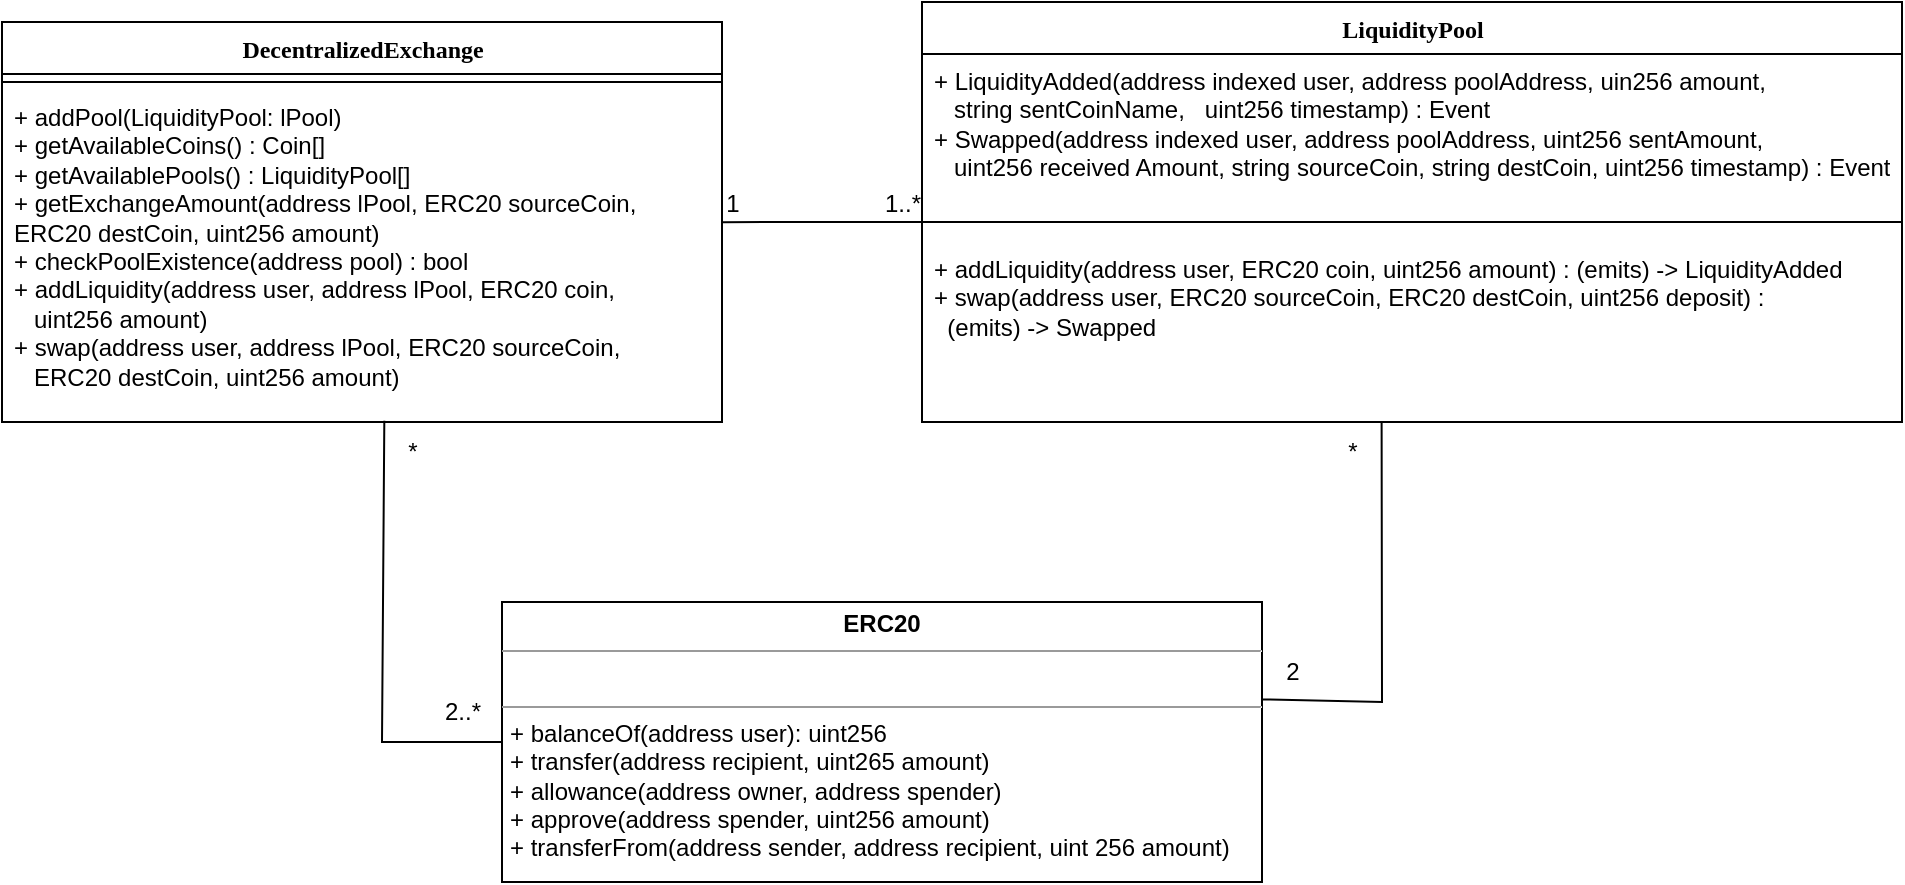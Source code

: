 <mxfile version="26.0.5">
  <diagram name="Page-1" id="6133507b-19e7-1e82-6fc7-422aa6c4b21f">
    <mxGraphModel dx="2144" dy="1053" grid="1" gridSize="10" guides="1" tooltips="1" connect="1" arrows="1" fold="1" page="1" pageScale="1" pageWidth="1100" pageHeight="850" background="none" math="0" shadow="0">
      <root>
        <mxCell id="0" />
        <mxCell id="1" parent="0" />
        <mxCell id="78961159f06e98e8-17" value="DecentralizedExchange" style="swimlane;html=1;fontStyle=1;align=center;verticalAlign=top;childLayout=stackLayout;horizontal=1;startSize=26;horizontalStack=0;resizeParent=1;resizeLast=0;collapsible=1;marginBottom=0;swimlaneFillColor=#ffffff;rounded=0;shadow=0;comic=0;labelBackgroundColor=none;strokeWidth=1;fillColor=none;fontFamily=Verdana;fontSize=12" parent="1" vertex="1">
          <mxGeometry x="30" y="100" width="360" height="200" as="geometry" />
        </mxCell>
        <mxCell id="78961159f06e98e8-19" value="" style="line;html=1;strokeWidth=1;fillColor=none;align=left;verticalAlign=middle;spacingTop=-1;spacingLeft=3;spacingRight=3;rotatable=0;labelPosition=right;points=[];portConstraint=eastwest;" parent="78961159f06e98e8-17" vertex="1">
          <mxGeometry y="26" width="360" height="8" as="geometry" />
        </mxCell>
        <mxCell id="78961159f06e98e8-27" value="&lt;div&gt;+ addPool(LiquidityPool: lPool)&lt;/div&gt;&lt;div&gt;+ getAvailableCoins() : Coin[]&lt;/div&gt;&lt;div&gt;+ getAvailablePools() : LiquidityPool[]&lt;/div&gt;&lt;div&gt;+ getExchangeAmount(address lPool, ERC20 sourceCoin,&amp;nbsp; &lt;span style=&quot;white-space: pre;&quot;&gt;&#x9;&lt;/span&gt;&amp;nbsp; &amp;nbsp;&amp;nbsp; ERC20 destCoin, uint256 amount)&lt;/div&gt;&lt;div&gt;+ checkPoolExistence(address pool) : bool&lt;/div&gt;&lt;div&gt;+ addLiquidity(address user, address lPool, ERC20 coin,&lt;/div&gt;&lt;div&gt;&amp;nbsp;&amp;nbsp; uint256 amount)&lt;/div&gt;&lt;div&gt;+ swap(address user, address lPool, ERC20 sourceCoin,&lt;/div&gt;&lt;div&gt;&amp;nbsp;&amp;nbsp; ERC20 destCoin, uint256 amount)&lt;br&gt;&lt;/div&gt;&lt;div&gt;&lt;br&gt;&lt;/div&gt;&lt;div&gt;&lt;br&gt;&lt;/div&gt;" style="text;html=1;strokeColor=none;fillColor=none;align=left;verticalAlign=top;spacingLeft=4;spacingRight=4;whiteSpace=wrap;overflow=hidden;rotatable=0;points=[[0,0.5],[1,0.5]];portConstraint=eastwest;" parent="78961159f06e98e8-17" vertex="1">
          <mxGeometry y="34" width="360" height="166" as="geometry" />
        </mxCell>
        <mxCell id="78961159f06e98e8-43" value="LiquidityPool" style="swimlane;html=1;fontStyle=1;align=center;verticalAlign=top;childLayout=stackLayout;horizontal=1;startSize=26;horizontalStack=0;resizeParent=1;resizeLast=0;collapsible=1;marginBottom=0;swimlaneFillColor=#ffffff;rounded=0;shadow=0;comic=0;labelBackgroundColor=none;strokeWidth=1;fillColor=none;fontFamily=Verdana;fontSize=12" parent="1" vertex="1">
          <mxGeometry x="490" y="90" width="490" height="210" as="geometry" />
        </mxCell>
        <mxCell id="78961159f06e98e8-44" value="&lt;div&gt;+ LiquidityAdded(address indexed user, address poolAddress, uin256 amount,&lt;/div&gt;&lt;div&gt;&amp;nbsp;&amp;nbsp; string&lt;span style=&quot;white-space: pre;&quot;&gt; &lt;/span&gt;sentCoinName,&amp;nbsp;&amp;nbsp; uint256 timestamp) : Event&lt;br&gt;&lt;/div&gt;&lt;div&gt;&lt;div&gt;+ Swapped(address indexed user, address&lt;span style=&quot;white-space: pre;&quot;&gt; &lt;/span&gt;poolAddress, uint256 sentAmount,&lt;/div&gt;&lt;div&gt;&amp;nbsp;&amp;nbsp; uint256 received Amount, string&lt;span style=&quot;white-space: pre;&quot;&gt; &lt;/span&gt;sourceCoin, string destCoin, uint256 timestamp) : Event&lt;br&gt;&lt;/div&gt;&lt;div&gt;&lt;br&gt;&lt;/div&gt;&lt;div&gt;&lt;br&gt;&lt;/div&gt;&lt;div&gt;&lt;br&gt;&lt;br&gt;&lt;/div&gt;&lt;/div&gt;&lt;div&gt;&lt;br&gt;&lt;/div&gt;&lt;div&gt;&lt;br&gt;&lt;/div&gt;" style="text;html=1;strokeColor=none;fillColor=none;align=left;verticalAlign=top;spacingLeft=4;spacingRight=4;whiteSpace=wrap;overflow=hidden;rotatable=0;points=[[0,0.5],[1,0.5]];portConstraint=eastwest;" parent="78961159f06e98e8-43" vertex="1">
          <mxGeometry y="26" width="490" height="74" as="geometry" />
        </mxCell>
        <mxCell id="78961159f06e98e8-51" value="" style="line;html=1;strokeWidth=1;fillColor=none;align=left;verticalAlign=middle;spacingTop=-1;spacingLeft=3;spacingRight=3;rotatable=0;labelPosition=right;points=[];portConstraint=eastwest;" parent="78961159f06e98e8-43" vertex="1">
          <mxGeometry y="100" width="490" height="20" as="geometry" />
        </mxCell>
        <mxCell id="78961159f06e98e8-52" value="&lt;div&gt;+ addLiquidity(address user, ERC20 coin, uint256 amount) : (emits) -&amp;gt; LiquidityAdded&lt;/div&gt;&lt;div&gt;+ swap(address user, ERC20 sourceCoin, ERC20 destCoin, uint256 deposit) : &lt;br&gt;&lt;/div&gt;&lt;div&gt;&amp;nbsp; (emits) -&amp;gt; Swapped&lt;br&gt;&lt;/div&gt;" style="text;html=1;strokeColor=none;fillColor=none;align=left;verticalAlign=top;spacingLeft=4;spacingRight=4;whiteSpace=wrap;overflow=hidden;rotatable=0;points=[[0,0.5],[1,0.5]];portConstraint=eastwest;" parent="78961159f06e98e8-43" vertex="1">
          <mxGeometry y="120" width="490" height="90" as="geometry" />
        </mxCell>
        <mxCell id="b94bc138ca980ef-1" value="&lt;p style=&quot;margin:0px;margin-top:4px;text-align:center;&quot;&gt;&lt;b&gt;ERC20&lt;/b&gt;&lt;br&gt;&lt;/p&gt;&lt;hr size=&quot;1&quot;&gt;&lt;br&gt;&lt;hr size=&quot;1&quot;&gt;&lt;p style=&quot;margin:0px;margin-left:4px;&quot;&gt;+ balanceOf(address user): uint256&lt;br&gt;+ transfer(address recipient, uint265 amount)&lt;/p&gt;&lt;p style=&quot;margin:0px;margin-left:4px;&quot;&gt;+ allowance(address owner, address spender)&lt;/p&gt;&lt;p style=&quot;margin:0px;margin-left:4px;&quot;&gt;+ approve(address spender, uint256 amount)&lt;/p&gt;&lt;p style=&quot;margin:0px;margin-left:4px;&quot;&gt;+ transferFrom(address sender, address recipient, uint 256 amount)&lt;br&gt;&lt;/p&gt;" style="verticalAlign=top;align=left;overflow=fill;fontSize=12;fontFamily=Helvetica;html=1;rounded=0;shadow=0;comic=0;labelBackgroundColor=none;strokeWidth=1" parent="1" vertex="1">
          <mxGeometry x="280" y="390" width="380" height="140" as="geometry" />
        </mxCell>
        <mxCell id="BwIdKE36BoiiZYAxgu1E-5" value="1..*" style="text;html=1;align=center;verticalAlign=middle;resizable=0;points=[];autosize=1;strokeColor=none;fillColor=none;" vertex="1" parent="1">
          <mxGeometry x="460" y="176" width="40" height="30" as="geometry" />
        </mxCell>
        <mxCell id="BwIdKE36BoiiZYAxgu1E-10" value="" style="endArrow=none;html=1;rounded=0;exitX=1;exitY=0.398;exitDx=0;exitDy=0;exitPerimeter=0;" edge="1" parent="1" source="78961159f06e98e8-27">
          <mxGeometry width="50" height="50" relative="1" as="geometry">
            <mxPoint x="380" y="250" as="sourcePoint" />
            <mxPoint x="490" y="200" as="targetPoint" />
          </mxGeometry>
        </mxCell>
        <mxCell id="BwIdKE36BoiiZYAxgu1E-11" value="1" style="text;html=1;align=center;verticalAlign=middle;resizable=0;points=[];autosize=1;strokeColor=none;fillColor=none;" vertex="1" parent="1">
          <mxGeometry x="380" y="176" width="30" height="30" as="geometry" />
        </mxCell>
        <mxCell id="BwIdKE36BoiiZYAxgu1E-12" value="" style="endArrow=none;html=1;rounded=0;entryX=0.531;entryY=0.996;entryDx=0;entryDy=0;entryPerimeter=0;exitX=0;exitY=0.5;exitDx=0;exitDy=0;" edge="1" parent="1" source="b94bc138ca980ef-1" target="78961159f06e98e8-27">
          <mxGeometry width="50" height="50" relative="1" as="geometry">
            <mxPoint x="300" y="370" as="sourcePoint" />
            <mxPoint x="350" y="320" as="targetPoint" />
            <Array as="points">
              <mxPoint x="220" y="460" />
            </Array>
          </mxGeometry>
        </mxCell>
        <mxCell id="BwIdKE36BoiiZYAxgu1E-13" value="*" style="text;html=1;align=center;verticalAlign=middle;resizable=0;points=[];autosize=1;strokeColor=none;fillColor=none;" vertex="1" parent="1">
          <mxGeometry x="220" y="300" width="30" height="30" as="geometry" />
        </mxCell>
        <mxCell id="BwIdKE36BoiiZYAxgu1E-14" value="2..*" style="text;html=1;align=center;verticalAlign=middle;resizable=0;points=[];autosize=1;strokeColor=none;fillColor=none;" vertex="1" parent="1">
          <mxGeometry x="240" y="430" width="40" height="30" as="geometry" />
        </mxCell>
        <mxCell id="BwIdKE36BoiiZYAxgu1E-19" value="" style="endArrow=none;html=1;rounded=0;entryX=0.469;entryY=1.004;entryDx=0;entryDy=0;entryPerimeter=0;exitX=0.016;exitY=0.957;exitDx=0;exitDy=0;exitPerimeter=0;" edge="1" parent="1" source="BwIdKE36BoiiZYAxgu1E-21" target="78961159f06e98e8-52">
          <mxGeometry width="50" height="50" relative="1" as="geometry">
            <mxPoint x="590" y="400" as="sourcePoint" />
            <mxPoint x="640" y="350" as="targetPoint" />
            <Array as="points">
              <mxPoint x="720" y="440" />
            </Array>
          </mxGeometry>
        </mxCell>
        <mxCell id="BwIdKE36BoiiZYAxgu1E-20" value="*" style="text;html=1;align=center;verticalAlign=middle;resizable=0;points=[];autosize=1;strokeColor=none;fillColor=none;" vertex="1" parent="1">
          <mxGeometry x="690" y="300" width="30" height="30" as="geometry" />
        </mxCell>
        <mxCell id="BwIdKE36BoiiZYAxgu1E-21" value="2" style="text;html=1;align=center;verticalAlign=middle;resizable=0;points=[];autosize=1;strokeColor=none;fillColor=none;" vertex="1" parent="1">
          <mxGeometry x="660" y="410" width="30" height="30" as="geometry" />
        </mxCell>
      </root>
    </mxGraphModel>
  </diagram>
</mxfile>
